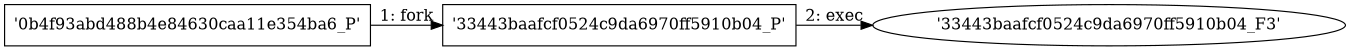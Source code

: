 digraph "D:\Learning\Paper\apt\基于CTI的攻击预警\Dataset\攻击图\ASGfromALLCTI\Vulnerability Spotlight - LibBPG Image Decoding Code Execution.dot" {
rankdir="LR"
size="9"
fixedsize="false"
splines="true"
nodesep=0.3
ranksep=0
fontsize=10
overlap="scalexy"
engine= "neato"
	"'0b4f93abd488b4e84630caa11e354ba6_P'" [node_type=Process shape=box]
	"'33443baafcf0524c9da6970ff5910b04_P'" [node_type=Process shape=box]
	"'0b4f93abd488b4e84630caa11e354ba6_P'" -> "'33443baafcf0524c9da6970ff5910b04_P'" [label="1: fork"]
	"'33443baafcf0524c9da6970ff5910b04_P'" [node_type=Process shape=box]
	"'33443baafcf0524c9da6970ff5910b04_F3'" [node_type=File shape=ellipse]
	"'33443baafcf0524c9da6970ff5910b04_P'" -> "'33443baafcf0524c9da6970ff5910b04_F3'" [label="2: exec"]
}
